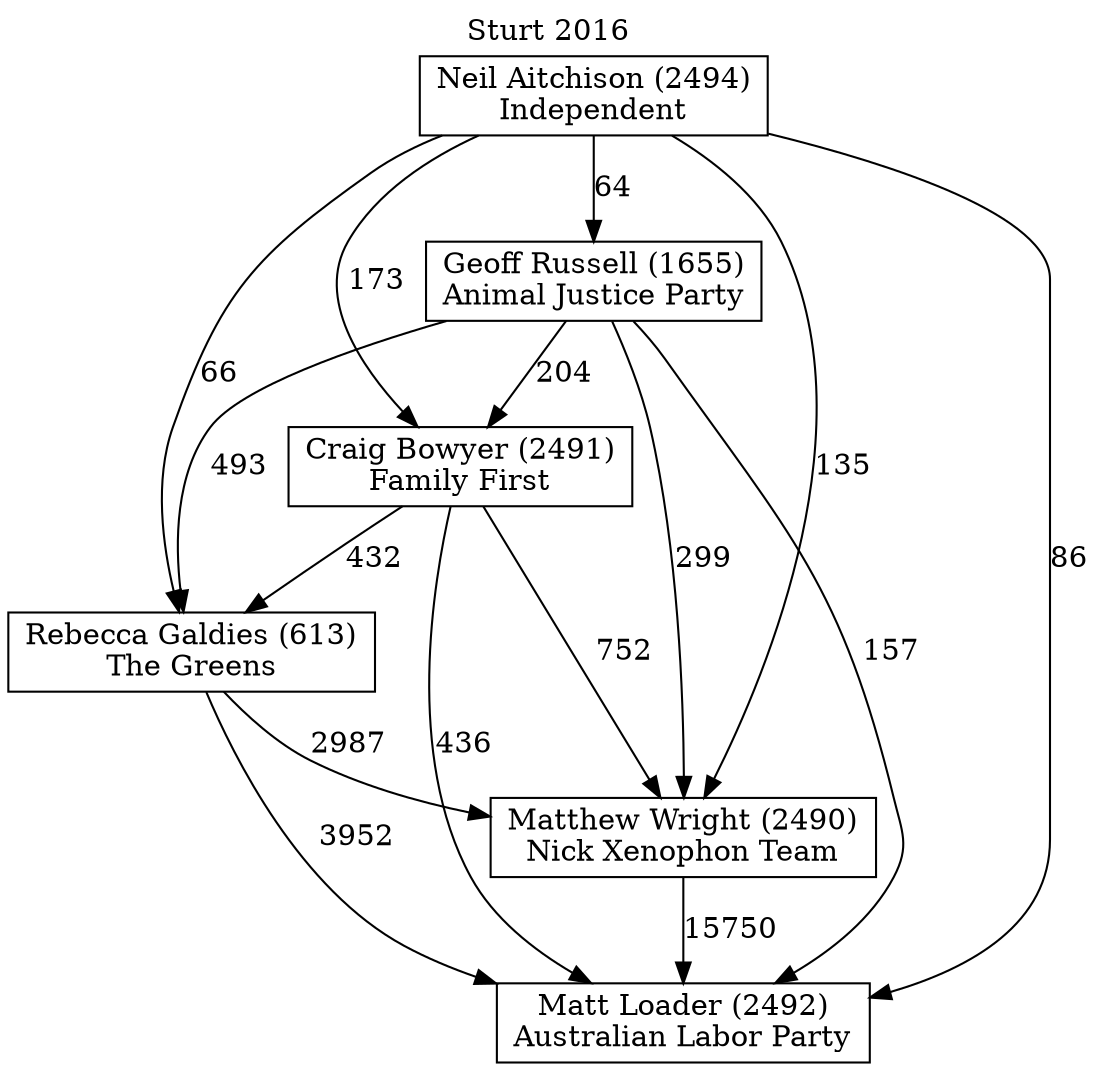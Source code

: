 // House preference flow
digraph "Matt Loader (2492)_Sturt_2016" {
	graph [label="Sturt 2016" labelloc=t mclimit=10]
	node [shape=box]
	"Geoff Russell (1655)" [label="Geoff Russell (1655)
Animal Justice Party"]
	"Craig Bowyer (2491)" [label="Craig Bowyer (2491)
Family First"]
	"Matthew Wright (2490)" [label="Matthew Wright (2490)
Nick Xenophon Team"]
	"Neil Aitchison (2494)" [label="Neil Aitchison (2494)
Independent"]
	"Matt Loader (2492)" [label="Matt Loader (2492)
Australian Labor Party"]
	"Rebecca Galdies (613)" [label="Rebecca Galdies (613)
The Greens"]
	"Rebecca Galdies (613)" -> "Matt Loader (2492)" [label=3952]
	"Rebecca Galdies (613)" -> "Matthew Wright (2490)" [label=2987]
	"Neil Aitchison (2494)" -> "Geoff Russell (1655)" [label=64]
	"Neil Aitchison (2494)" -> "Matt Loader (2492)" [label=86]
	"Geoff Russell (1655)" -> "Matt Loader (2492)" [label=157]
	"Craig Bowyer (2491)" -> "Matt Loader (2492)" [label=436]
	"Geoff Russell (1655)" -> "Craig Bowyer (2491)" [label=204]
	"Neil Aitchison (2494)" -> "Matthew Wright (2490)" [label=135]
	"Matthew Wright (2490)" -> "Matt Loader (2492)" [label=15750]
	"Geoff Russell (1655)" -> "Rebecca Galdies (613)" [label=493]
	"Geoff Russell (1655)" -> "Matthew Wright (2490)" [label=299]
	"Craig Bowyer (2491)" -> "Matthew Wright (2490)" [label=752]
	"Craig Bowyer (2491)" -> "Rebecca Galdies (613)" [label=432]
	"Neil Aitchison (2494)" -> "Craig Bowyer (2491)" [label=173]
	"Neil Aitchison (2494)" -> "Rebecca Galdies (613)" [label=66]
}
